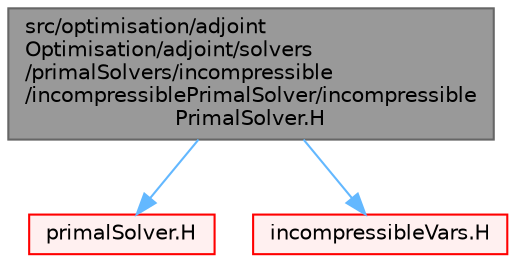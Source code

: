 digraph "src/optimisation/adjointOptimisation/adjoint/solvers/primalSolvers/incompressible/incompressiblePrimalSolver/incompressiblePrimalSolver.H"
{
 // LATEX_PDF_SIZE
  bgcolor="transparent";
  edge [fontname=Helvetica,fontsize=10,labelfontname=Helvetica,labelfontsize=10];
  node [fontname=Helvetica,fontsize=10,shape=box,height=0.2,width=0.4];
  Node1 [id="Node000001",label="src/optimisation/adjoint\lOptimisation/adjoint/solvers\l/primalSolvers/incompressible\l/incompressiblePrimalSolver/incompressible\lPrimalSolver.H",height=0.2,width=0.4,color="gray40", fillcolor="grey60", style="filled", fontcolor="black",tooltip=" "];
  Node1 -> Node2 [id="edge1_Node000001_Node000002",color="steelblue1",style="solid",tooltip=" "];
  Node2 [id="Node000002",label="primalSolver.H",height=0.2,width=0.4,color="red", fillcolor="#FFF0F0", style="filled",URL="$primalSolver_8H.html",tooltip=" "];
  Node1 -> Node398 [id="edge2_Node000001_Node000398",color="steelblue1",style="solid",tooltip=" "];
  Node398 [id="Node000398",label="incompressibleVars.H",height=0.2,width=0.4,color="red", fillcolor="#FFF0F0", style="filled",URL="$incompressibleVars_8H.html",tooltip=" "];
}
